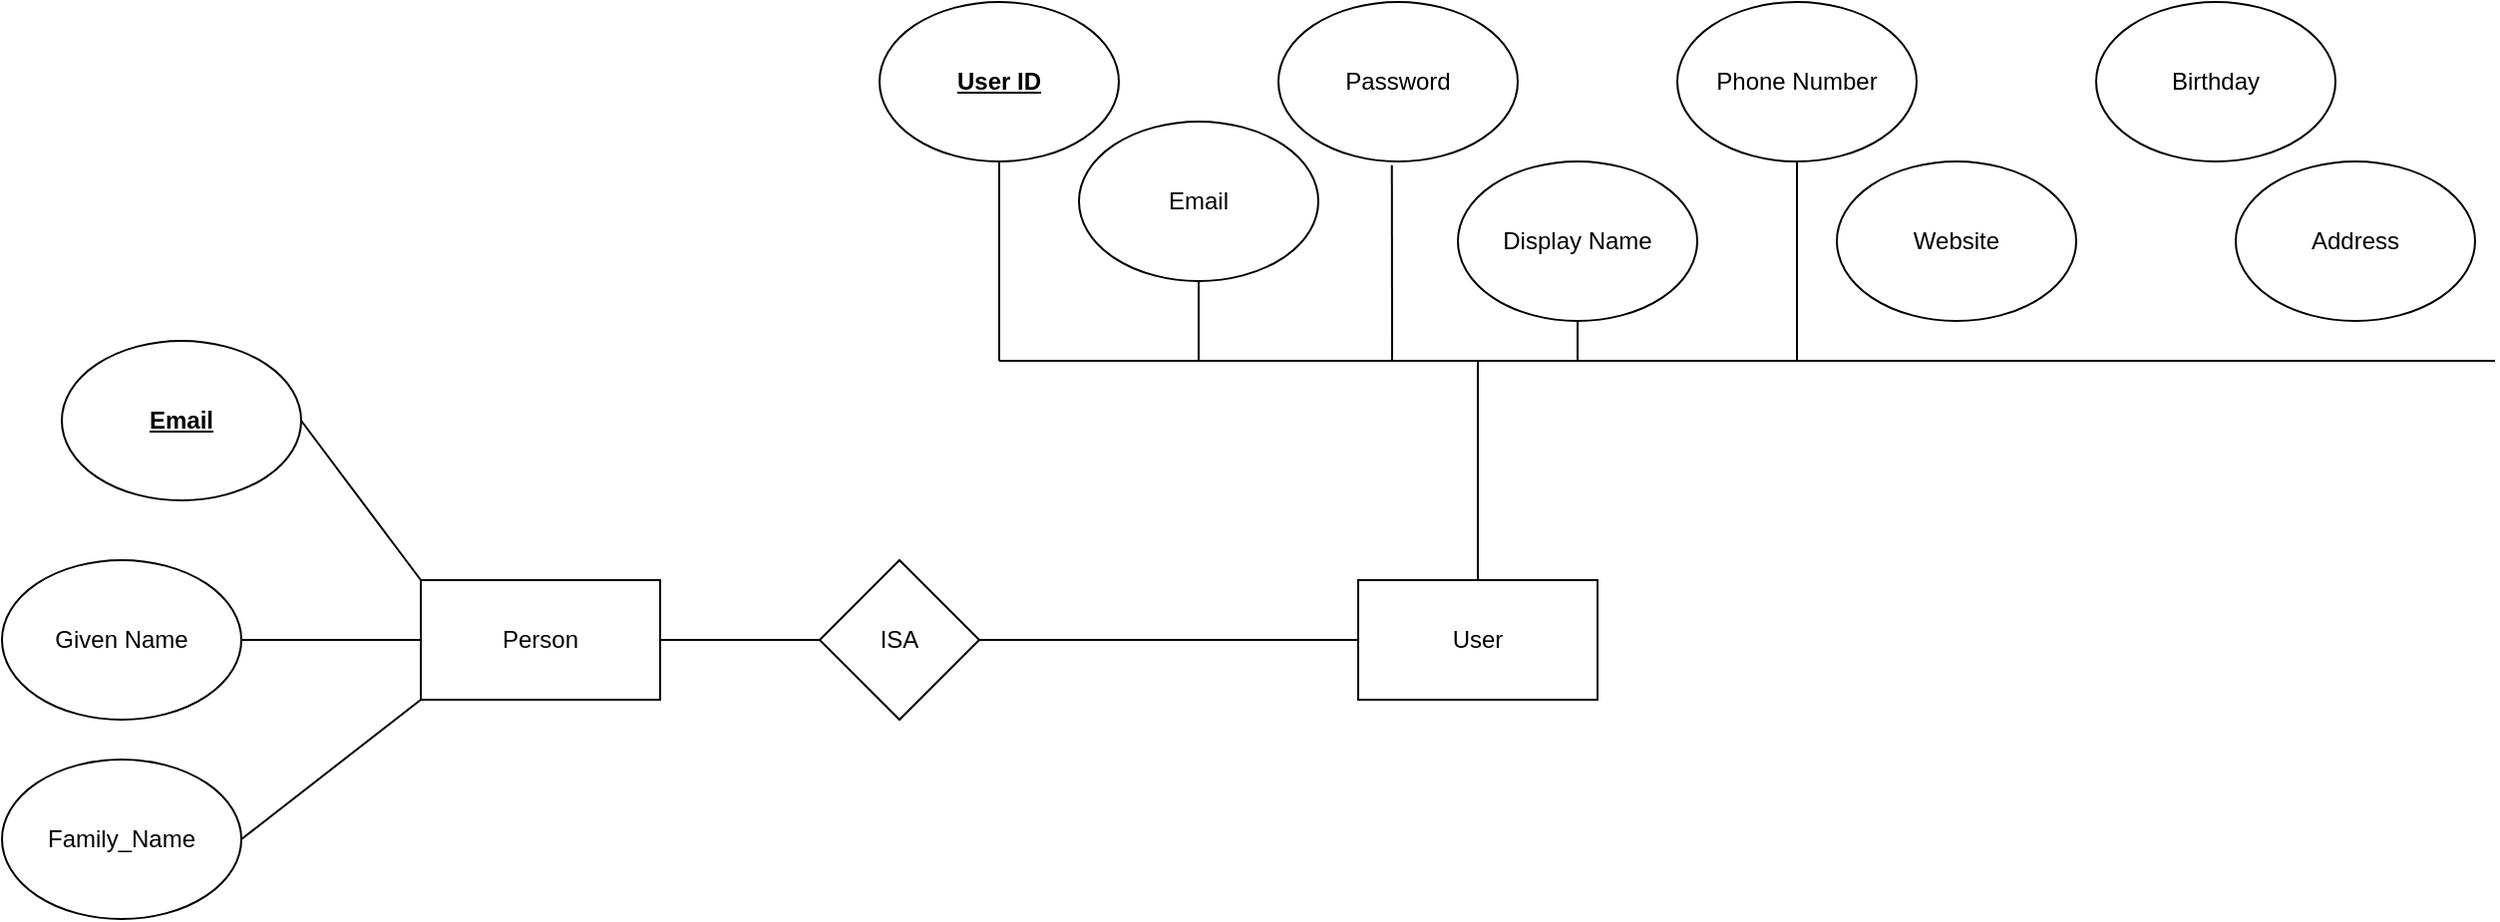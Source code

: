 <mxfile version="26.0.10">
  <diagram name="Page-1" id="e56a1550-8fbb-45ad-956c-1786394a9013">
    <mxGraphModel dx="1874" dy="637" grid="1" gridSize="10" guides="1" tooltips="1" connect="1" arrows="1" fold="1" page="1" pageScale="1" pageWidth="1100" pageHeight="850" background="none" math="0" shadow="0">
      <root>
        <mxCell id="0" />
        <mxCell id="1" parent="0" />
        <mxCell id="lWsbi5aqp8kqnWiq61I7-1" value="Person" style="rounded=0;whiteSpace=wrap;html=1;" vertex="1" parent="1">
          <mxGeometry x="190" y="410" width="120" height="60" as="geometry" />
        </mxCell>
        <mxCell id="lWsbi5aqp8kqnWiq61I7-2" value="&lt;b&gt;&lt;u&gt;Email&lt;/u&gt;&lt;/b&gt;" style="ellipse;whiteSpace=wrap;html=1;" vertex="1" parent="1">
          <mxGeometry x="10" y="290" width="120" height="80" as="geometry" />
        </mxCell>
        <mxCell id="lWsbi5aqp8kqnWiq61I7-3" value="" style="endArrow=none;html=1;rounded=0;entryX=0;entryY=0;entryDx=0;entryDy=0;" edge="1" parent="1" target="lWsbi5aqp8kqnWiq61I7-1">
          <mxGeometry width="50" height="50" relative="1" as="geometry">
            <mxPoint x="130" y="330" as="sourcePoint" />
            <mxPoint x="180" y="280" as="targetPoint" />
          </mxGeometry>
        </mxCell>
        <mxCell id="lWsbi5aqp8kqnWiq61I7-4" value="Given Name" style="ellipse;whiteSpace=wrap;html=1;" vertex="1" parent="1">
          <mxGeometry x="-20" y="400" width="120" height="80" as="geometry" />
        </mxCell>
        <mxCell id="lWsbi5aqp8kqnWiq61I7-5" value="" style="endArrow=none;html=1;rounded=0;entryX=0;entryY=0.5;entryDx=0;entryDy=0;exitX=1;exitY=0.5;exitDx=0;exitDy=0;" edge="1" parent="1" source="lWsbi5aqp8kqnWiq61I7-4" target="lWsbi5aqp8kqnWiq61I7-1">
          <mxGeometry width="50" height="50" relative="1" as="geometry">
            <mxPoint x="110" y="440" as="sourcePoint" />
            <mxPoint x="190" y="390" as="targetPoint" />
          </mxGeometry>
        </mxCell>
        <mxCell id="lWsbi5aqp8kqnWiq61I7-6" value="Family_Name" style="ellipse;whiteSpace=wrap;html=1;" vertex="1" parent="1">
          <mxGeometry x="-20" y="500" width="120" height="80" as="geometry" />
        </mxCell>
        <mxCell id="lWsbi5aqp8kqnWiq61I7-7" value="" style="endArrow=none;html=1;rounded=0;entryX=0;entryY=1;entryDx=0;entryDy=0;" edge="1" parent="1" target="lWsbi5aqp8kqnWiq61I7-1">
          <mxGeometry width="50" height="50" relative="1" as="geometry">
            <mxPoint x="100" y="540" as="sourcePoint" />
            <mxPoint x="150" y="490" as="targetPoint" />
          </mxGeometry>
        </mxCell>
        <mxCell id="lWsbi5aqp8kqnWiq61I7-8" value="User" style="rounded=0;whiteSpace=wrap;html=1;" vertex="1" parent="1">
          <mxGeometry x="660" y="410" width="120" height="60" as="geometry" />
        </mxCell>
        <mxCell id="lWsbi5aqp8kqnWiq61I7-9" value="ISA" style="rhombus;whiteSpace=wrap;html=1;" vertex="1" parent="1">
          <mxGeometry x="390" y="400" width="80" height="80" as="geometry" />
        </mxCell>
        <mxCell id="lWsbi5aqp8kqnWiq61I7-10" value="" style="endArrow=none;html=1;rounded=0;entryX=0;entryY=0.5;entryDx=0;entryDy=0;" edge="1" parent="1" target="lWsbi5aqp8kqnWiq61I7-9">
          <mxGeometry width="50" height="50" relative="1" as="geometry">
            <mxPoint x="310" y="440" as="sourcePoint" />
            <mxPoint x="360" y="390" as="targetPoint" />
          </mxGeometry>
        </mxCell>
        <mxCell id="lWsbi5aqp8kqnWiq61I7-11" value="" style="endArrow=none;html=1;rounded=0;entryX=0;entryY=0.5;entryDx=0;entryDy=0;" edge="1" parent="1" target="lWsbi5aqp8kqnWiq61I7-8">
          <mxGeometry width="50" height="50" relative="1" as="geometry">
            <mxPoint x="470" y="440" as="sourcePoint" />
            <mxPoint x="530" y="390" as="targetPoint" />
          </mxGeometry>
        </mxCell>
        <mxCell id="lWsbi5aqp8kqnWiq61I7-12" value="&lt;b&gt;&lt;u&gt;User ID&lt;/u&gt;&lt;/b&gt;" style="ellipse;whiteSpace=wrap;html=1;" vertex="1" parent="1">
          <mxGeometry x="420" y="120" width="120" height="80" as="geometry" />
        </mxCell>
        <mxCell id="lWsbi5aqp8kqnWiq61I7-13" value="" style="endArrow=none;html=1;rounded=0;" edge="1" parent="1">
          <mxGeometry width="50" height="50" relative="1" as="geometry">
            <mxPoint x="720" y="410" as="sourcePoint" />
            <mxPoint x="720" y="300" as="targetPoint" />
          </mxGeometry>
        </mxCell>
        <mxCell id="lWsbi5aqp8kqnWiq61I7-14" value="" style="endArrow=none;html=1;rounded=0;" edge="1" parent="1">
          <mxGeometry width="50" height="50" relative="1" as="geometry">
            <mxPoint x="480" y="300" as="sourcePoint" />
            <mxPoint x="720" y="300" as="targetPoint" />
          </mxGeometry>
        </mxCell>
        <mxCell id="lWsbi5aqp8kqnWiq61I7-15" value="" style="endArrow=none;html=1;rounded=0;" edge="1" parent="1">
          <mxGeometry width="50" height="50" relative="1" as="geometry">
            <mxPoint x="1230" y="300" as="sourcePoint" />
            <mxPoint x="720" y="300" as="targetPoint" />
            <Array as="points" />
          </mxGeometry>
        </mxCell>
        <mxCell id="lWsbi5aqp8kqnWiq61I7-16" value="" style="endArrow=none;html=1;rounded=0;entryX=0.5;entryY=1;entryDx=0;entryDy=0;" edge="1" parent="1" target="lWsbi5aqp8kqnWiq61I7-12">
          <mxGeometry width="50" height="50" relative="1" as="geometry">
            <mxPoint x="480" y="300" as="sourcePoint" />
            <mxPoint x="530" y="250" as="targetPoint" />
          </mxGeometry>
        </mxCell>
        <mxCell id="lWsbi5aqp8kqnWiq61I7-17" value="Email" style="ellipse;whiteSpace=wrap;html=1;" vertex="1" parent="1">
          <mxGeometry x="520" y="180" width="120" height="80" as="geometry" />
        </mxCell>
        <mxCell id="lWsbi5aqp8kqnWiq61I7-18" value="Password" style="ellipse;whiteSpace=wrap;html=1;" vertex="1" parent="1">
          <mxGeometry x="620" y="120" width="120" height="80" as="geometry" />
        </mxCell>
        <mxCell id="lWsbi5aqp8kqnWiq61I7-19" value="Display Name" style="ellipse;whiteSpace=wrap;html=1;" vertex="1" parent="1">
          <mxGeometry x="710" y="200" width="120" height="80" as="geometry" />
        </mxCell>
        <mxCell id="lWsbi5aqp8kqnWiq61I7-20" value="Phone Number" style="ellipse;whiteSpace=wrap;html=1;" vertex="1" parent="1">
          <mxGeometry x="820" y="120" width="120" height="80" as="geometry" />
        </mxCell>
        <mxCell id="lWsbi5aqp8kqnWiq61I7-21" value="Website" style="ellipse;whiteSpace=wrap;html=1;" vertex="1" parent="1">
          <mxGeometry x="900" y="200" width="120" height="80" as="geometry" />
        </mxCell>
        <mxCell id="lWsbi5aqp8kqnWiq61I7-22" value="Birthday" style="ellipse;whiteSpace=wrap;html=1;" vertex="1" parent="1">
          <mxGeometry x="1030" y="120" width="120" height="80" as="geometry" />
        </mxCell>
        <mxCell id="lWsbi5aqp8kqnWiq61I7-23" value="Address" style="ellipse;whiteSpace=wrap;html=1;" vertex="1" parent="1">
          <mxGeometry x="1100" y="200" width="120" height="80" as="geometry" />
        </mxCell>
        <mxCell id="lWsbi5aqp8kqnWiq61I7-24" value="" style="endArrow=none;html=1;rounded=0;" edge="1" parent="1">
          <mxGeometry width="50" height="50" relative="1" as="geometry">
            <mxPoint x="580" y="300" as="sourcePoint" />
            <mxPoint x="580" y="260" as="targetPoint" />
          </mxGeometry>
        </mxCell>
        <mxCell id="lWsbi5aqp8kqnWiq61I7-25" value="" style="endArrow=none;html=1;rounded=0;entryX=0.474;entryY=1.023;entryDx=0;entryDy=0;entryPerimeter=0;" edge="1" parent="1" target="lWsbi5aqp8kqnWiq61I7-18">
          <mxGeometry width="50" height="50" relative="1" as="geometry">
            <mxPoint x="677" y="300" as="sourcePoint" />
            <mxPoint x="600" y="340" as="targetPoint" />
          </mxGeometry>
        </mxCell>
        <mxCell id="lWsbi5aqp8kqnWiq61I7-26" value="" style="endArrow=none;html=1;rounded=0;entryX=0.5;entryY=1;entryDx=0;entryDy=0;" edge="1" parent="1" target="lWsbi5aqp8kqnWiq61I7-19">
          <mxGeometry width="50" height="50" relative="1" as="geometry">
            <mxPoint x="770" y="300" as="sourcePoint" />
            <mxPoint x="600" y="340" as="targetPoint" />
          </mxGeometry>
        </mxCell>
        <mxCell id="lWsbi5aqp8kqnWiq61I7-27" value="" style="endArrow=none;html=1;rounded=0;entryX=0.5;entryY=1;entryDx=0;entryDy=0;" edge="1" parent="1" target="lWsbi5aqp8kqnWiq61I7-20">
          <mxGeometry width="50" height="50" relative="1" as="geometry">
            <mxPoint x="880" y="300" as="sourcePoint" />
            <mxPoint x="600" y="340" as="targetPoint" />
          </mxGeometry>
        </mxCell>
      </root>
    </mxGraphModel>
  </diagram>
</mxfile>
